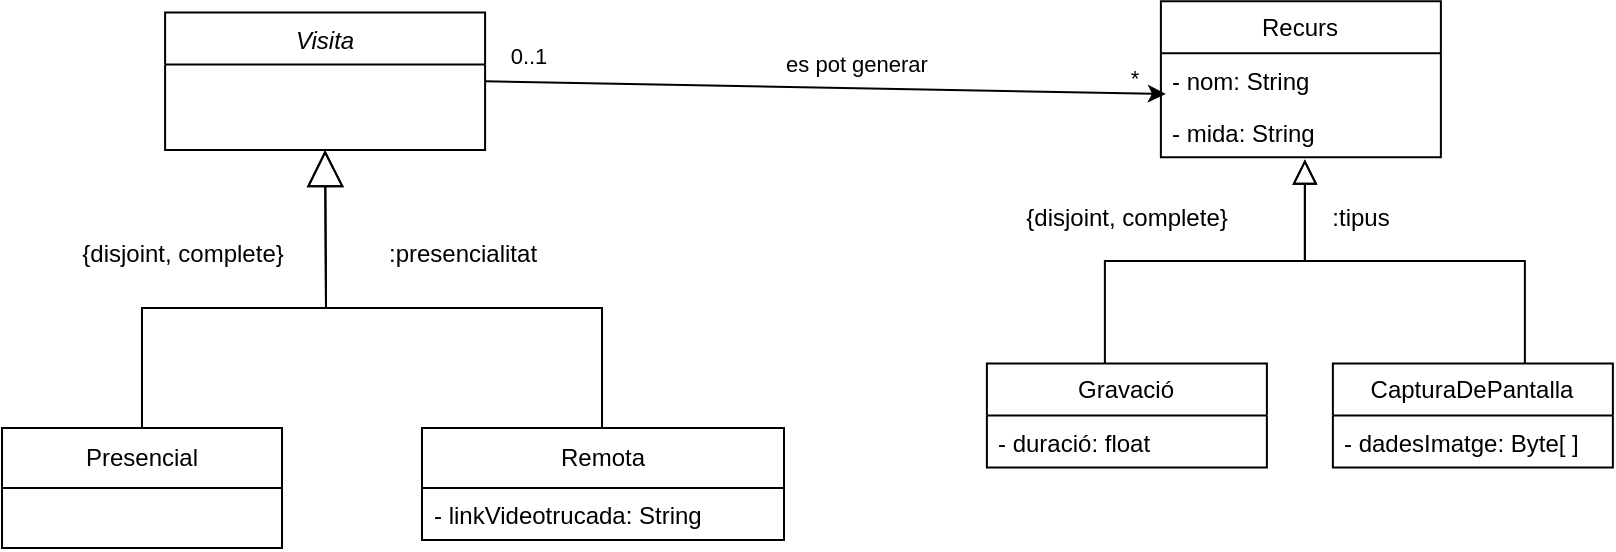 <mxfile version="25.0.3">
  <diagram name="Pàgina-1" id="J5MT5u0cnqmtdoeKDXBp">
    <mxGraphModel grid="1" page="1" gridSize="10" guides="1" tooltips="1" connect="1" arrows="1" fold="1" pageScale="1" pageWidth="827" pageHeight="1169" math="0" shadow="0">
      <root>
        <mxCell id="0" />
        <mxCell id="1" parent="0" />
        <mxCell id="9KzDwW4JhOOy5j_cx2BE-2" value="Visita" style="swimlane;fontStyle=2;align=center;verticalAlign=top;childLayout=stackLayout;horizontal=1;startSize=26;horizontalStack=0;resizeParent=1;resizeLast=0;collapsible=1;marginBottom=0;rounded=0;shadow=0;strokeWidth=1;" vertex="1" parent="1">
          <mxGeometry x="671.55" y="1112.27" width="160" height="68.73" as="geometry">
            <mxRectangle x="230" y="140" width="160" height="26" as="alternateBounds" />
          </mxGeometry>
        </mxCell>
        <mxCell id="9KzDwW4JhOOy5j_cx2BE-7" value="Presencial" style="swimlane;fontStyle=0;childLayout=stackLayout;horizontal=1;startSize=30;horizontalStack=0;resizeParent=1;resizeParentMax=0;resizeLast=0;collapsible=1;marginBottom=0;whiteSpace=wrap;html=1;" vertex="1" parent="1">
          <mxGeometry x="590" y="1320" width="140" height="60" as="geometry" />
        </mxCell>
        <mxCell id="9KzDwW4JhOOy5j_cx2BE-8" value="&lt;div&gt;&lt;br&gt;&lt;/div&gt;&lt;div&gt;&lt;br&gt;&lt;/div&gt;" style="text;strokeColor=none;fillColor=none;align=left;verticalAlign=middle;spacingLeft=4;spacingRight=4;overflow=hidden;points=[[0,0.5],[1,0.5]];portConstraint=eastwest;rotatable=0;whiteSpace=wrap;html=1;" vertex="1" parent="9KzDwW4JhOOy5j_cx2BE-7">
          <mxGeometry y="30" width="140" height="30" as="geometry" />
        </mxCell>
        <mxCell id="9KzDwW4JhOOy5j_cx2BE-9" value="Remota" style="swimlane;fontStyle=0;childLayout=stackLayout;horizontal=1;startSize=30;horizontalStack=0;resizeParent=1;resizeParentMax=0;resizeLast=0;collapsible=1;marginBottom=0;whiteSpace=wrap;html=1;" vertex="1" parent="1">
          <mxGeometry x="800" y="1320" width="181" height="56" as="geometry" />
        </mxCell>
        <mxCell id="9KzDwW4JhOOy5j_cx2BE-10" value="- linkVideotrucada: String" style="text;align=left;verticalAlign=top;spacingLeft=4;spacingRight=4;overflow=hidden;rotatable=0;points=[[0,0.5],[1,0.5]];portConstraint=eastwest;rounded=0;shadow=0;html=0;" vertex="1" parent="9KzDwW4JhOOy5j_cx2BE-9">
          <mxGeometry y="30" width="181" height="26" as="geometry" />
        </mxCell>
        <mxCell id="9KzDwW4JhOOy5j_cx2BE-12" value=":presencialitat" style="text;html=1;align=center;verticalAlign=middle;resizable=0;points=[];autosize=1;strokeColor=none;fillColor=none;" vertex="1" parent="1">
          <mxGeometry x="770.0" y="1217.61" width="100" height="30" as="geometry" />
        </mxCell>
        <mxCell id="9KzDwW4JhOOy5j_cx2BE-13" value="Recurs" style="swimlane;fontStyle=0;childLayout=stackLayout;horizontal=1;startSize=26;fillColor=none;horizontalStack=0;resizeParent=1;resizeParentMax=0;resizeLast=0;collapsible=1;marginBottom=0;whiteSpace=wrap;html=1;" vertex="1" parent="1">
          <mxGeometry x="1169.44" y="1106.61" width="140" height="78" as="geometry" />
        </mxCell>
        <mxCell id="9KzDwW4JhOOy5j_cx2BE-14" value="- nom: String" style="text;strokeColor=none;fillColor=none;align=left;verticalAlign=top;spacingLeft=4;spacingRight=4;overflow=hidden;rotatable=0;points=[[0,0.5],[1,0.5]];portConstraint=eastwest;whiteSpace=wrap;html=1;" vertex="1" parent="9KzDwW4JhOOy5j_cx2BE-13">
          <mxGeometry y="26" width="140" height="26" as="geometry" />
        </mxCell>
        <mxCell id="9KzDwW4JhOOy5j_cx2BE-15" value="- mida: String" style="text;strokeColor=none;fillColor=none;align=left;verticalAlign=top;spacingLeft=4;spacingRight=4;overflow=hidden;rotatable=0;points=[[0,0.5],[1,0.5]];portConstraint=eastwest;whiteSpace=wrap;html=1;" vertex="1" parent="9KzDwW4JhOOy5j_cx2BE-13">
          <mxGeometry y="52" width="140" height="26" as="geometry" />
        </mxCell>
        <mxCell id="9KzDwW4JhOOy5j_cx2BE-16" value="Gravació" style="swimlane;fontStyle=0;childLayout=stackLayout;horizontal=1;startSize=26;fillColor=none;horizontalStack=0;resizeParent=1;resizeParentMax=0;resizeLast=0;collapsible=1;marginBottom=0;whiteSpace=wrap;html=1;" vertex="1" parent="1">
          <mxGeometry x="1082.44" y="1287.7" width="140" height="52" as="geometry" />
        </mxCell>
        <mxCell id="9KzDwW4JhOOy5j_cx2BE-17" value="- duració: float" style="text;strokeColor=none;fillColor=none;align=left;verticalAlign=top;spacingLeft=4;spacingRight=4;overflow=hidden;rotatable=0;points=[[0,0.5],[1,0.5]];portConstraint=eastwest;whiteSpace=wrap;html=1;" vertex="1" parent="9KzDwW4JhOOy5j_cx2BE-16">
          <mxGeometry y="26" width="140" height="26" as="geometry" />
        </mxCell>
        <mxCell id="9KzDwW4JhOOy5j_cx2BE-18" style="rounded=0;orthogonalLoop=1;jettySize=auto;html=1;exitX=1;exitY=0.5;exitDx=0;exitDy=0;entryX=0.018;entryY=-0.216;entryDx=0;entryDy=0;entryPerimeter=0;" edge="1" parent="1" source="9KzDwW4JhOOy5j_cx2BE-2" target="9KzDwW4JhOOy5j_cx2BE-15">
          <mxGeometry relative="1" as="geometry">
            <mxPoint x="1169.44" y="1174.61" as="targetPoint" />
          </mxGeometry>
        </mxCell>
        <mxCell id="9KzDwW4JhOOy5j_cx2BE-19" value="0..1" style="edgeLabel;html=1;align=center;verticalAlign=middle;resizable=0;points=[];" connectable="0" vertex="1" parent="9KzDwW4JhOOy5j_cx2BE-18">
          <mxGeometry x="-0.875" y="2" relative="1" as="geometry">
            <mxPoint y="-11" as="offset" />
          </mxGeometry>
        </mxCell>
        <mxCell id="9KzDwW4JhOOy5j_cx2BE-20" value="*" style="edgeLabel;html=1;align=center;verticalAlign=middle;resizable=0;points=[];" connectable="0" vertex="1" parent="9KzDwW4JhOOy5j_cx2BE-18">
          <mxGeometry x="0.865" y="-2" relative="1" as="geometry">
            <mxPoint x="7" y="-10" as="offset" />
          </mxGeometry>
        </mxCell>
        <mxCell id="9KzDwW4JhOOy5j_cx2BE-21" value="es pot generar" style="edgeLabel;html=1;align=center;verticalAlign=middle;resizable=0;points=[];" connectable="0" vertex="1" parent="9KzDwW4JhOOy5j_cx2BE-18">
          <mxGeometry x="0.088" relative="1" as="geometry">
            <mxPoint y="-12" as="offset" />
          </mxGeometry>
        </mxCell>
        <mxCell id="9KzDwW4JhOOy5j_cx2BE-22" value="CapturaDePantalla" style="swimlane;fontStyle=0;childLayout=stackLayout;horizontal=1;startSize=26;fillColor=none;horizontalStack=0;resizeParent=1;resizeParentMax=0;resizeLast=0;collapsible=1;marginBottom=0;whiteSpace=wrap;html=1;" vertex="1" parent="1">
          <mxGeometry x="1255.44" y="1287.7" width="140" height="52" as="geometry" />
        </mxCell>
        <mxCell id="9KzDwW4JhOOy5j_cx2BE-23" value="- dadesImatge: Byte[ ]" style="text;strokeColor=none;fillColor=none;align=left;verticalAlign=top;spacingLeft=4;spacingRight=4;overflow=hidden;rotatable=0;points=[[0,0.5],[1,0.5]];portConstraint=eastwest;whiteSpace=wrap;html=1;" vertex="1" parent="9KzDwW4JhOOy5j_cx2BE-22">
          <mxGeometry y="26" width="140" height="26" as="geometry" />
        </mxCell>
        <mxCell id="9KzDwW4JhOOy5j_cx2BE-24" value="" style="endArrow=block;endSize=10;endFill=0;shadow=0;strokeWidth=1;rounded=0;curved=0;edgeStyle=elbowEdgeStyle;elbow=vertical;" edge="1" parent="1">
          <mxGeometry width="160" relative="1" as="geometry">
            <mxPoint x="1141.44" y="1287.7" as="sourcePoint" />
            <mxPoint x="1241.44" y="1185.7" as="targetPoint" />
          </mxGeometry>
        </mxCell>
        <mxCell id="9KzDwW4JhOOy5j_cx2BE-25" value="" style="endArrow=block;endSize=10;endFill=0;shadow=0;strokeWidth=1;rounded=0;curved=0;edgeStyle=elbowEdgeStyle;elbow=vertical;" edge="1" parent="1">
          <mxGeometry width="160" relative="1" as="geometry">
            <mxPoint x="1351.44" y="1287.7" as="sourcePoint" />
            <mxPoint x="1241.44" y="1185.7" as="targetPoint" />
          </mxGeometry>
        </mxCell>
        <mxCell id="9KzDwW4JhOOy5j_cx2BE-26" value=":tipus" style="text;html=1;align=center;verticalAlign=middle;resizable=0;points=[];autosize=1;strokeColor=none;fillColor=none;" vertex="1" parent="1">
          <mxGeometry x="1244.44" y="1199.61" width="50" height="30" as="geometry" />
        </mxCell>
        <mxCell id="9KzDwW4JhOOy5j_cx2BE-27" value="" style="endArrow=block;endSize=16;endFill=0;html=1;rounded=0;entryX=0.5;entryY=1;entryDx=0;entryDy=0;" edge="1" parent="1" target="9KzDwW4JhOOy5j_cx2BE-2">
          <mxGeometry width="160" relative="1" as="geometry">
            <mxPoint x="660" y="1320" as="sourcePoint" />
            <mxPoint x="771.55" y="1228.84" as="targetPoint" />
            <Array as="points">
              <mxPoint x="660" y="1260" />
              <mxPoint x="752" y="1260" />
            </Array>
          </mxGeometry>
        </mxCell>
        <mxCell id="9KzDwW4JhOOy5j_cx2BE-28" value="" style="endArrow=block;endSize=16;endFill=0;html=1;rounded=0;entryX=0.5;entryY=1;entryDx=0;entryDy=0;" edge="1" parent="1" target="9KzDwW4JhOOy5j_cx2BE-2">
          <mxGeometry width="160" relative="1" as="geometry">
            <mxPoint x="890" y="1320" as="sourcePoint" />
            <mxPoint x="750.55" y="1208.84" as="targetPoint" />
            <Array as="points">
              <mxPoint x="890" y="1260" />
              <mxPoint x="752" y="1260" />
            </Array>
          </mxGeometry>
        </mxCell>
        <mxCell id="9KzDwW4JhOOy5j_cx2BE-29" value="{disjoint, complete}" style="text;html=1;align=center;verticalAlign=middle;resizable=0;points=[];autosize=1;strokeColor=none;fillColor=none;" vertex="1" parent="1">
          <mxGeometry x="1092.44" y="1199.61" width="120" height="30" as="geometry" />
        </mxCell>
        <mxCell id="9KzDwW4JhOOy5j_cx2BE-30" value="{disjoint, complete}" style="text;html=1;align=center;verticalAlign=middle;resizable=0;points=[];autosize=1;strokeColor=none;fillColor=none;" vertex="1" parent="1">
          <mxGeometry x="620" y="1217.61" width="120" height="30" as="geometry" />
        </mxCell>
      </root>
    </mxGraphModel>
  </diagram>
</mxfile>
